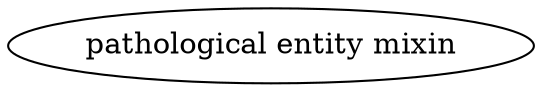 digraph {
	graph [bb="0,0,200.18,36"];
	node [label="\N"];
	"pathological entity mixin"	 [height=0.5,
		label="pathological entity mixin",
		pos="100.09,18",
		width=2.7803];
}
